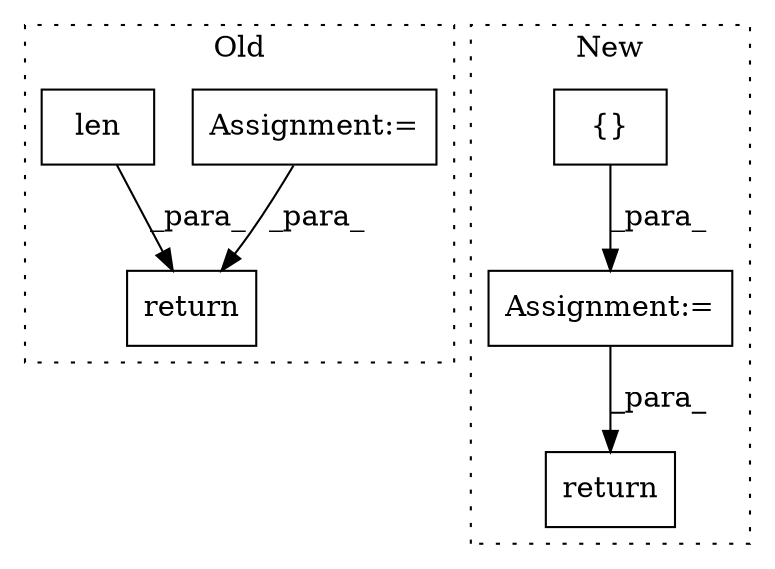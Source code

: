 digraph G {
subgraph cluster0 {
1 [label="return" a="41" s="2004" l="7" shape="box"];
4 [label="Assignment:=" a="7" s="1812" l="2" shape="box"];
6 [label="len" a="32" s="2024,2043" l="4,1" shape="box"];
label = "Old";
style="dotted";
}
subgraph cluster1 {
2 [label="{}" a="4" s="1755" l="2" shape="box"];
3 [label="return" a="41" s="2110" l="7" shape="box"];
5 [label="Assignment:=" a="7" s="1745" l="1" shape="box"];
label = "New";
style="dotted";
}
2 -> 5 [label="_para_"];
4 -> 1 [label="_para_"];
5 -> 3 [label="_para_"];
6 -> 1 [label="_para_"];
}